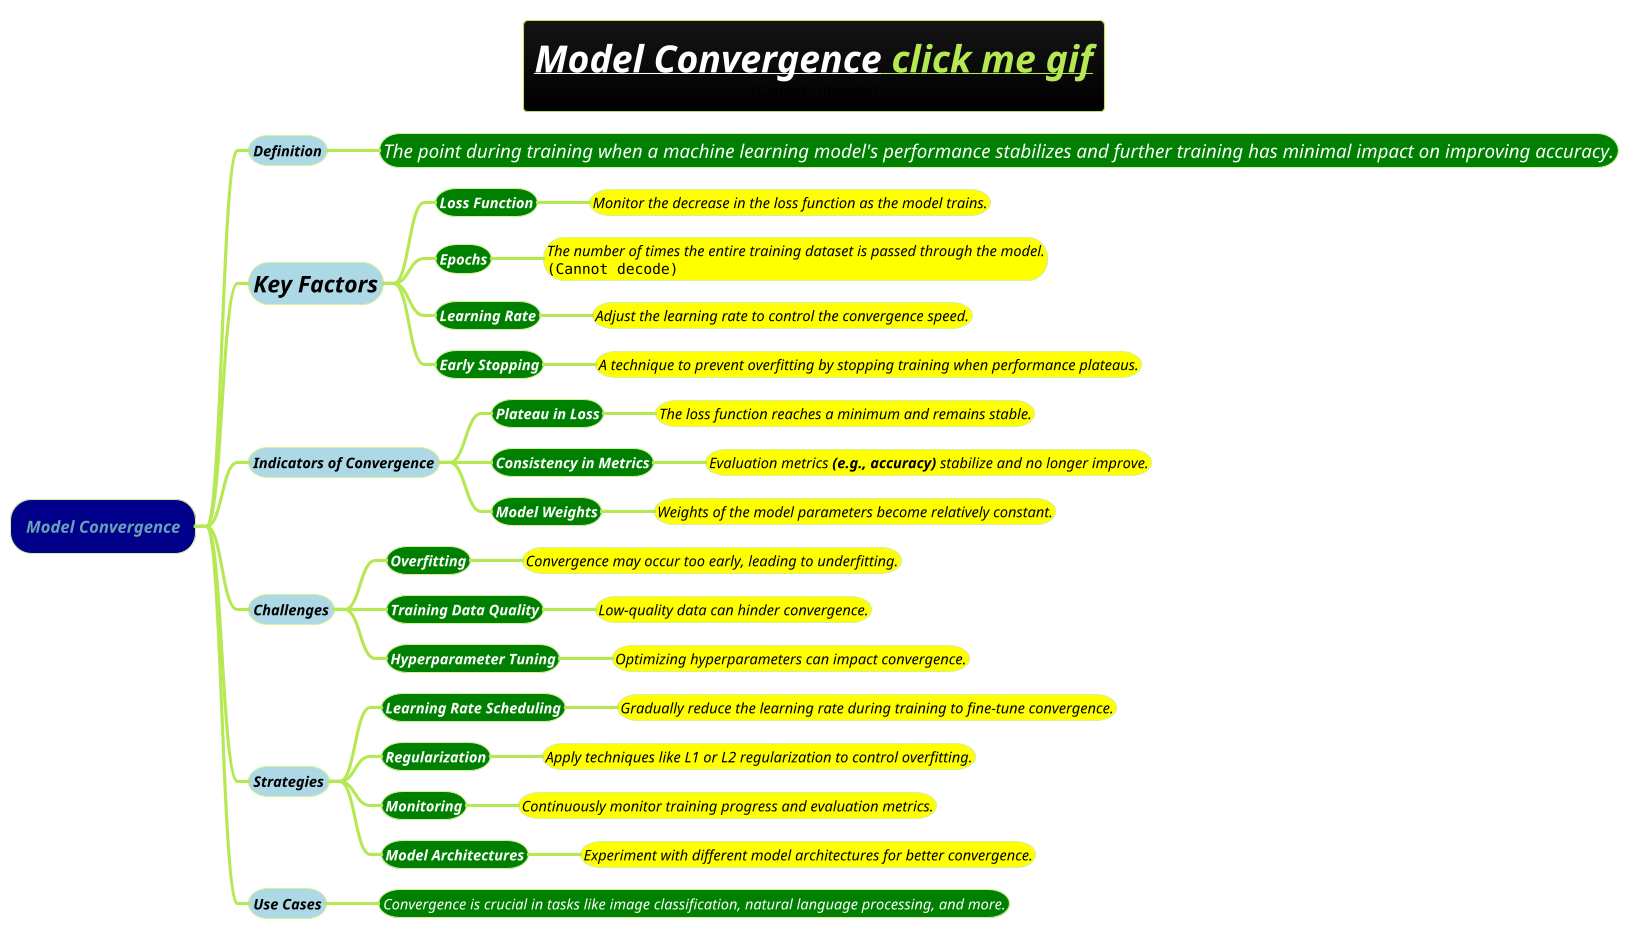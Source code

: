 @startmindmap
title =<i><b><u>[[gif/convergence-divergence.adoc Model Convergence]] click me gif\n<img:images/img_1.png>


!theme hacker


*[#darkblue] <i>Model Convergence
**[#lightblue] <color #black><i><size:14>Definition
***[#green] <color #white><i><size:18>The point during training when a machine learning model's performance stabilizes and further training has minimal impact on improving accuracy.
**[#lightblue] <color #black><i><size:22>Key Factors
***[#green] <color #white><b><i><size:14>Loss Function
****[#yellow] <color #black><i><size:14>Monitor the decrease in the loss function as the model trains.
***[#green] <color #white><b><i><size:14>Epochs
****[#yellow] <color #black><i><size:14>The number of times the entire training dataset is passed through the model.\n<img:3-deep-learning-DL/images/img_12.png>
***[#green] <color #white><b><i><size:14>Learning Rate
****[#yellow] <color #black><i><size:14>Adjust the learning rate to control the convergence speed.
***[#green] <color #white><b><i><size:14>Early Stopping
****[#yellow] <color #black><i><size:14>A technique to prevent overfitting by stopping training when performance plateaus.
**[#lightblue] <color #black><i><size:14>Indicators of Convergence
***[#green] <color #white><b><i><size:14>Plateau in Loss
****[#yellow] <color #black><i><size:14>The loss function reaches a minimum and remains stable.
***[#green] <color #white><b><i><size:14>Consistency in Metrics
****[#yellow] <color #black><i><size:14>Evaluation metrics **(e.g., accuracy)** stabilize and no longer improve.
***[#green] <color #white><b><i><size:14>Model Weights
****[#yellow] <color #black><i><size:14>Weights of the model parameters become relatively constant.
**[#lightblue] <color #black><i><size:14>Challenges
***[#green] <color #white><b><i><size:14>Overfitting
****[#yellow] <color #black><i><size:14>Convergence may occur too early, leading to underfitting.
***[#green] <color #white><b><i><size:14>Training Data Quality
****[#yellow] <color #black><i><size:14>Low-quality data can hinder convergence.
***[#green] <color #white><b><i><size:14>Hyperparameter Tuning
****[#yellow] <color #black><i><size:14>Optimizing hyperparameters can impact convergence.
**[#lightblue] <color #black><i><size:14>Strategies
***[#green] <color #white><b><i><size:14>Learning Rate Scheduling
****[#yellow] <color #black><i><size:14>Gradually reduce the learning rate during training to fine-tune convergence.
***[#green] <color #white><b><i><size:14>Regularization
****[#yellow] <color #black><i><size:14>Apply techniques like L1 or L2 regularization to control overfitting.
***[#green] <color #white><b><i><size:14>Monitoring
****[#yellow] <color #black><i><size:14>Continuously monitor training progress and evaluation metrics.
***[#green] <color #white><b><i><size:14>Model Architectures
****[#yellow] <color #black><i><size:14>Experiment with different model architectures for better convergence.
**[#lightblue] <color #black><i><size:14>Use Cases
***[#green] <color #white><i><size:14>Convergence is crucial in tasks like image classification, natural language processing, and more.
@endmindmap

